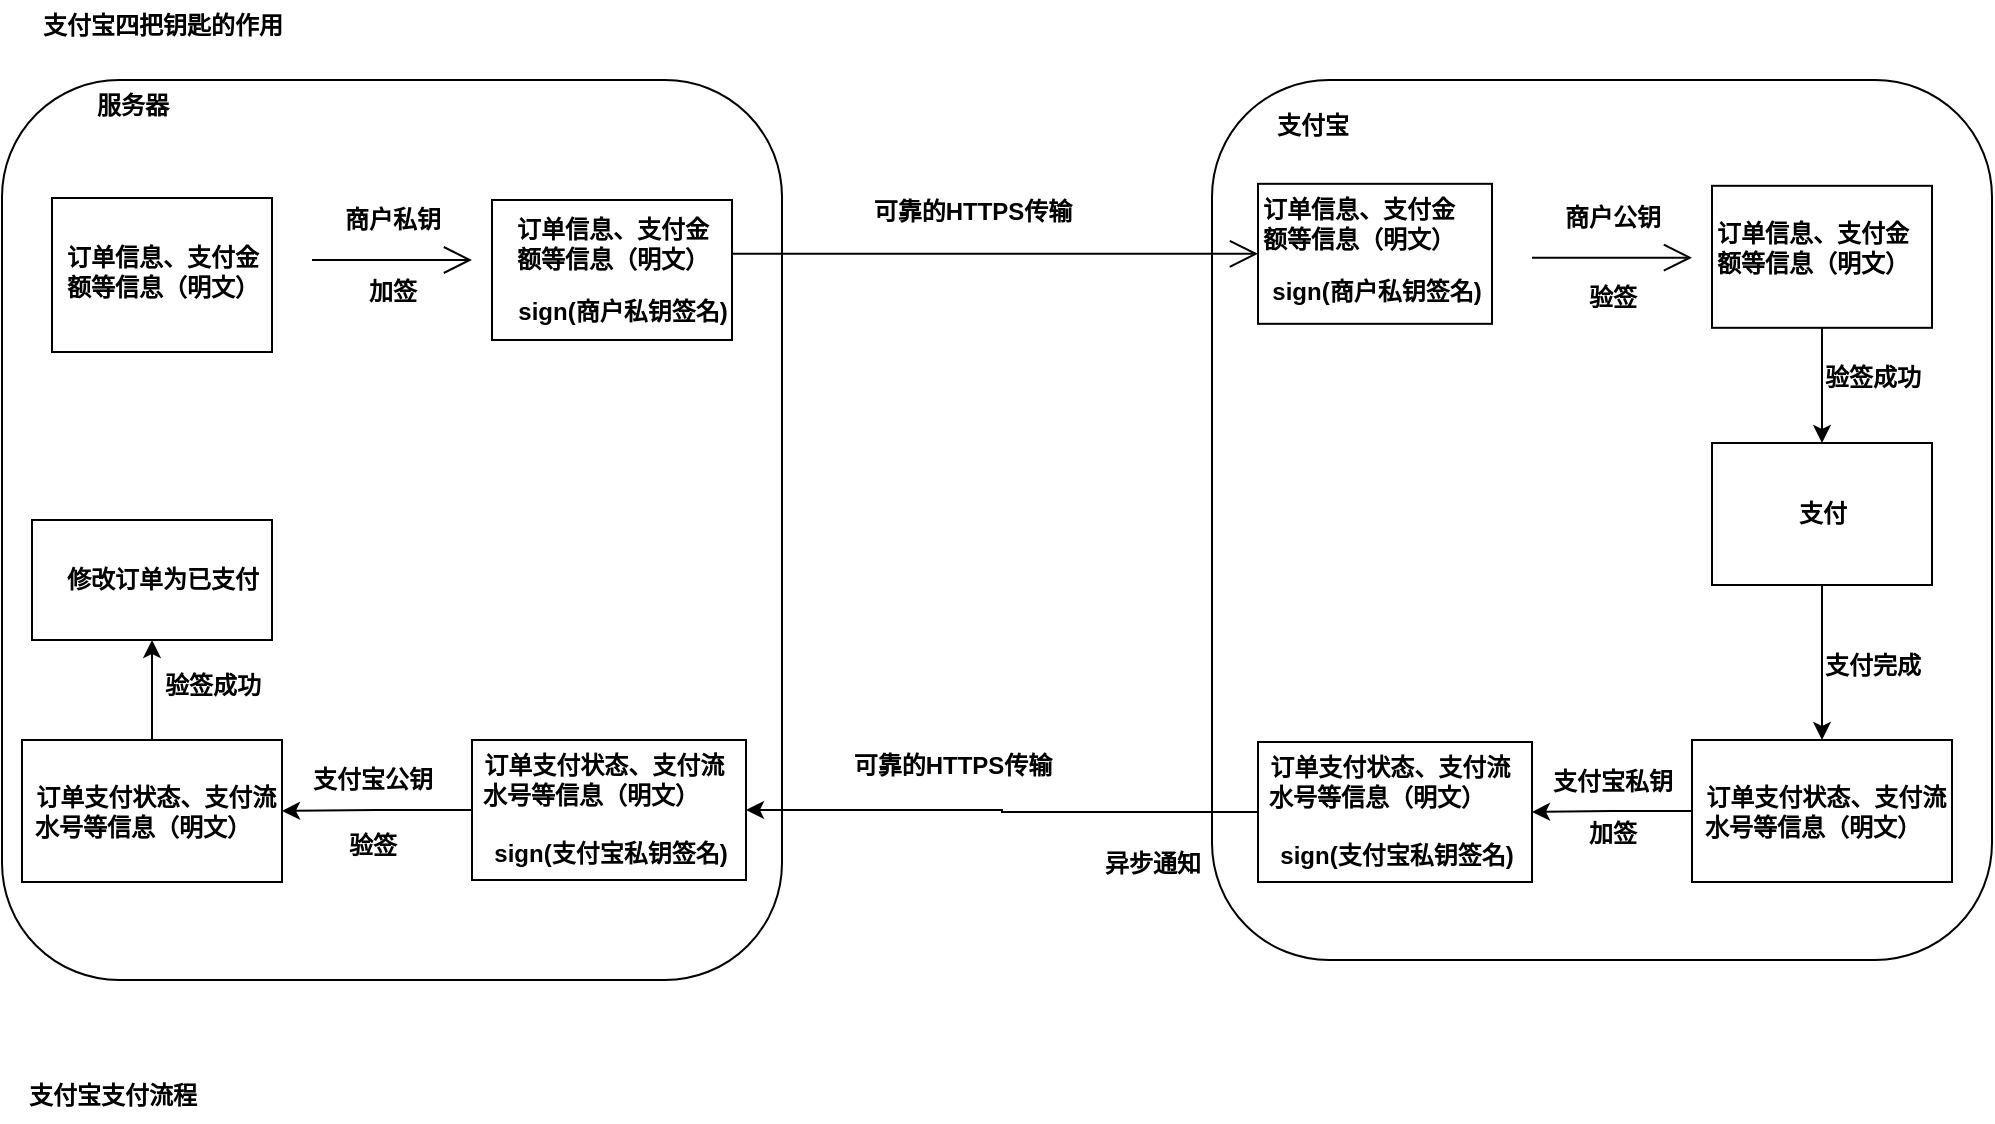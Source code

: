 <mxfile version="21.3.0" type="github">
  <diagram name="第 1 页" id="V0CLP1AJc3eMLi_e2w1N">
    <mxGraphModel dx="1124" dy="770" grid="1" gridSize="10" guides="1" tooltips="1" connect="1" arrows="1" fold="1" page="1" pageScale="1" pageWidth="827" pageHeight="1169" math="0" shadow="0">
      <root>
        <mxCell id="0" />
        <mxCell id="1" parent="0" />
        <mxCell id="Gzzt9cg2-Gzr6qvwIWBU-1" value="" style="rounded=1;whiteSpace=wrap;html=1;" vertex="1" parent="1">
          <mxGeometry x="55" y="90" width="390" height="450" as="geometry" />
        </mxCell>
        <mxCell id="Gzzt9cg2-Gzr6qvwIWBU-3" value="服务器" style="text;align=center;fontStyle=1;verticalAlign=middle;spacingLeft=3;spacingRight=3;strokeColor=none;rotatable=0;points=[[0,0.5],[1,0.5]];portConstraint=eastwest;html=1;" vertex="1" parent="1">
          <mxGeometry x="80" y="90" width="80" height="26" as="geometry" />
        </mxCell>
        <mxCell id="Gzzt9cg2-Gzr6qvwIWBU-4" value="" style="rounded=1;whiteSpace=wrap;html=1;" vertex="1" parent="1">
          <mxGeometry x="660" y="90" width="390" height="440" as="geometry" />
        </mxCell>
        <mxCell id="Gzzt9cg2-Gzr6qvwIWBU-5" value="支付宝" style="text;align=center;fontStyle=1;verticalAlign=middle;spacingLeft=3;spacingRight=3;strokeColor=none;rotatable=0;points=[[0,0.5],[1,0.5]];portConstraint=eastwest;html=1;" vertex="1" parent="1">
          <mxGeometry x="670" y="99.91" width="80" height="26" as="geometry" />
        </mxCell>
        <mxCell id="Gzzt9cg2-Gzr6qvwIWBU-11" value="支付宝四把钥匙的作用" style="text;align=center;fontStyle=1;verticalAlign=middle;spacingLeft=3;spacingRight=3;strokeColor=none;rotatable=0;points=[[0,0.5],[1,0.5]];portConstraint=eastwest;html=1;" vertex="1" parent="1">
          <mxGeometry x="95" y="50" width="80" height="26" as="geometry" />
        </mxCell>
        <mxCell id="Gzzt9cg2-Gzr6qvwIWBU-13" value="商户私钥" style="text;align=center;fontStyle=1;verticalAlign=middle;spacingLeft=3;spacingRight=3;strokeColor=none;rotatable=0;points=[[0,0.5],[1,0.5]];portConstraint=eastwest;html=1;" vertex="1" parent="1">
          <mxGeometry x="210" y="147" width="80" height="26" as="geometry" />
        </mxCell>
        <mxCell id="Gzzt9cg2-Gzr6qvwIWBU-17" value="" style="rounded=0;whiteSpace=wrap;html=1;" vertex="1" parent="1">
          <mxGeometry x="300" y="150" width="120" height="70" as="geometry" />
        </mxCell>
        <mxCell id="Gzzt9cg2-Gzr6qvwIWBU-19" value="订单信息、支付金&lt;br style=&quot;border-color: var(--border-color);&quot;&gt;额等信息（明文）" style="text;align=center;fontStyle=1;verticalAlign=middle;spacingLeft=3;spacingRight=3;strokeColor=none;rotatable=0;points=[[0,0.5],[1,0.5]];portConstraint=eastwest;html=1;" vertex="1" parent="1">
          <mxGeometry x="320" y="158.91" width="80" height="26" as="geometry" />
        </mxCell>
        <mxCell id="Gzzt9cg2-Gzr6qvwIWBU-20" value="sign(商户私钥签名)" style="text;align=center;fontStyle=1;verticalAlign=middle;spacingLeft=3;spacingRight=3;strokeColor=none;rotatable=0;points=[[0,0.5],[1,0.5]];portConstraint=eastwest;html=1;" vertex="1" parent="1">
          <mxGeometry x="325" y="193" width="80" height="26" as="geometry" />
        </mxCell>
        <mxCell id="Gzzt9cg2-Gzr6qvwIWBU-26" value="可靠的HTTPS传输" style="text;align=center;fontStyle=1;verticalAlign=middle;spacingLeft=3;spacingRight=3;strokeColor=none;rotatable=0;points=[[0,0.5],[1,0.5]];portConstraint=eastwest;html=1;" vertex="1" parent="1">
          <mxGeometry x="500" y="142.91" width="80" height="26" as="geometry" />
        </mxCell>
        <mxCell id="Gzzt9cg2-Gzr6qvwIWBU-29" value="" style="rounded=0;whiteSpace=wrap;html=1;" vertex="1" parent="1">
          <mxGeometry x="80" y="149" width="110" height="77" as="geometry" />
        </mxCell>
        <mxCell id="Gzzt9cg2-Gzr6qvwIWBU-30" value="订单信息、支付金&lt;br&gt;额等信息（明文）" style="text;align=center;fontStyle=1;verticalAlign=middle;spacingLeft=3;spacingRight=3;strokeColor=none;rotatable=0;points=[[0,0.5],[1,0.5]];portConstraint=eastwest;html=1;" vertex="1" parent="1">
          <mxGeometry x="95" y="173" width="80" height="26" as="geometry" />
        </mxCell>
        <mxCell id="Gzzt9cg2-Gzr6qvwIWBU-33" value="" style="endArrow=open;endFill=1;endSize=12;html=1;rounded=0;" edge="1" parent="1">
          <mxGeometry width="160" relative="1" as="geometry">
            <mxPoint x="210" y="180" as="sourcePoint" />
            <mxPoint x="290" y="180" as="targetPoint" />
          </mxGeometry>
        </mxCell>
        <mxCell id="Gzzt9cg2-Gzr6qvwIWBU-34" value="加签" style="text;align=center;fontStyle=1;verticalAlign=middle;spacingLeft=3;spacingRight=3;strokeColor=none;rotatable=0;points=[[0,0.5],[1,0.5]];portConstraint=eastwest;html=1;" vertex="1" parent="1">
          <mxGeometry x="210" y="183" width="80" height="26" as="geometry" />
        </mxCell>
        <mxCell id="Gzzt9cg2-Gzr6qvwIWBU-35" value="商户公钥" style="text;align=center;fontStyle=1;verticalAlign=middle;spacingLeft=3;spacingRight=3;strokeColor=none;rotatable=0;points=[[0,0.5],[1,0.5]];portConstraint=eastwest;html=1;" vertex="1" parent="1">
          <mxGeometry x="820" y="145.82" width="80" height="26" as="geometry" />
        </mxCell>
        <mxCell id="Gzzt9cg2-Gzr6qvwIWBU-36" value="" style="rounded=0;whiteSpace=wrap;html=1;" vertex="1" parent="1">
          <mxGeometry x="683" y="141.91" width="117" height="70" as="geometry" />
        </mxCell>
        <mxCell id="Gzzt9cg2-Gzr6qvwIWBU-37" value="订单信息、支付金&lt;br style=&quot;border-color: var(--border-color);&quot;&gt;额等信息（明文）" style="text;align=center;fontStyle=1;verticalAlign=middle;spacingLeft=3;spacingRight=3;strokeColor=none;rotatable=0;points=[[0,0.5],[1,0.5]];portConstraint=eastwest;html=1;" vertex="1" parent="1">
          <mxGeometry x="693" y="148.91" width="80" height="26" as="geometry" />
        </mxCell>
        <mxCell id="Gzzt9cg2-Gzr6qvwIWBU-38" value="sign(商户私钥签名)" style="text;align=center;fontStyle=1;verticalAlign=middle;spacingLeft=3;spacingRight=3;strokeColor=none;rotatable=0;points=[[0,0.5],[1,0.5]];portConstraint=eastwest;html=1;" vertex="1" parent="1">
          <mxGeometry x="701.5" y="183" width="80" height="26" as="geometry" />
        </mxCell>
        <mxCell id="Gzzt9cg2-Gzr6qvwIWBU-50" style="edgeStyle=orthogonalEdgeStyle;rounded=0;orthogonalLoop=1;jettySize=auto;html=1;exitX=0.5;exitY=1;exitDx=0;exitDy=0;" edge="1" parent="1" source="Gzzt9cg2-Gzr6qvwIWBU-39" target="Gzzt9cg2-Gzr6qvwIWBU-46">
          <mxGeometry relative="1" as="geometry" />
        </mxCell>
        <mxCell id="Gzzt9cg2-Gzr6qvwIWBU-39" value="" style="rounded=0;whiteSpace=wrap;html=1;" vertex="1" parent="1">
          <mxGeometry x="910" y="142.91" width="110" height="71" as="geometry" />
        </mxCell>
        <mxCell id="Gzzt9cg2-Gzr6qvwIWBU-40" value="订单信息、支付金&lt;br style=&quot;border-color: var(--border-color);&quot;&gt;额等信息（明文）" style="text;align=center;fontStyle=1;verticalAlign=middle;spacingLeft=3;spacingRight=3;strokeColor=none;rotatable=0;points=[[0,0.5],[1,0.5]];portConstraint=eastwest;html=1;" vertex="1" parent="1">
          <mxGeometry x="920" y="160.91" width="80" height="26" as="geometry" />
        </mxCell>
        <mxCell id="Gzzt9cg2-Gzr6qvwIWBU-41" value="" style="endArrow=open;endFill=1;endSize=12;html=1;rounded=0;" edge="1" parent="1">
          <mxGeometry width="160" relative="1" as="geometry">
            <mxPoint x="820" y="178.82" as="sourcePoint" />
            <mxPoint x="900" y="178.82" as="targetPoint" />
          </mxGeometry>
        </mxCell>
        <mxCell id="Gzzt9cg2-Gzr6qvwIWBU-43" value="验签" style="text;align=center;fontStyle=1;verticalAlign=middle;spacingLeft=3;spacingRight=3;strokeColor=none;rotatable=0;points=[[0,0.5],[1,0.5]];portConstraint=eastwest;html=1;" vertex="1" parent="1">
          <mxGeometry x="820" y="185.91" width="80" height="26" as="geometry" />
        </mxCell>
        <mxCell id="Gzzt9cg2-Gzr6qvwIWBU-44" value="" style="endArrow=open;endFill=1;endSize=12;html=1;rounded=0;entryX=0;entryY=0.5;entryDx=0;entryDy=0;exitX=1;exitY=0.384;exitDx=0;exitDy=0;exitPerimeter=0;" edge="1" parent="1" source="Gzzt9cg2-Gzr6qvwIWBU-17" target="Gzzt9cg2-Gzr6qvwIWBU-36">
          <mxGeometry width="160" relative="1" as="geometry">
            <mxPoint x="430" y="180" as="sourcePoint" />
            <mxPoint x="590" y="180" as="targetPoint" />
          </mxGeometry>
        </mxCell>
        <mxCell id="Gzzt9cg2-Gzr6qvwIWBU-51" style="edgeStyle=orthogonalEdgeStyle;rounded=0;orthogonalLoop=1;jettySize=auto;html=1;exitX=0.5;exitY=1;exitDx=0;exitDy=0;" edge="1" parent="1" source="Gzzt9cg2-Gzr6qvwIWBU-46" target="Gzzt9cg2-Gzr6qvwIWBU-47">
          <mxGeometry relative="1" as="geometry" />
        </mxCell>
        <mxCell id="Gzzt9cg2-Gzr6qvwIWBU-46" value="" style="rounded=0;whiteSpace=wrap;html=1;" vertex="1" parent="1">
          <mxGeometry x="910" y="271.5" width="110" height="71" as="geometry" />
        </mxCell>
        <mxCell id="Gzzt9cg2-Gzr6qvwIWBU-59" style="edgeStyle=orthogonalEdgeStyle;rounded=0;orthogonalLoop=1;jettySize=auto;html=1;exitX=0;exitY=0.5;exitDx=0;exitDy=0;entryX=1;entryY=0.5;entryDx=0;entryDy=0;" edge="1" parent="1" source="Gzzt9cg2-Gzr6qvwIWBU-47" target="Gzzt9cg2-Gzr6qvwIWBU-56">
          <mxGeometry relative="1" as="geometry" />
        </mxCell>
        <mxCell id="Gzzt9cg2-Gzr6qvwIWBU-47" value="" style="rounded=0;whiteSpace=wrap;html=1;" vertex="1" parent="1">
          <mxGeometry x="900" y="420" width="130" height="71" as="geometry" />
        </mxCell>
        <mxCell id="Gzzt9cg2-Gzr6qvwIWBU-49" value="支付" style="text;align=center;fontStyle=1;verticalAlign=middle;spacingLeft=3;spacingRight=3;strokeColor=none;rotatable=0;points=[[0,0.5],[1,0.5]];portConstraint=eastwest;html=1;" vertex="1" parent="1">
          <mxGeometry x="925" y="294" width="80" height="26" as="geometry" />
        </mxCell>
        <mxCell id="Gzzt9cg2-Gzr6qvwIWBU-52" value="支付完成" style="text;align=center;fontStyle=1;verticalAlign=middle;spacingLeft=3;spacingRight=3;strokeColor=none;rotatable=0;points=[[0,0.5],[1,0.5]];portConstraint=eastwest;html=1;" vertex="1" parent="1">
          <mxGeometry x="950" y="370" width="80" height="26" as="geometry" />
        </mxCell>
        <mxCell id="Gzzt9cg2-Gzr6qvwIWBU-53" value="&amp;nbsp; &amp;nbsp; 订单支付状态、支付流&lt;br style=&quot;border-color: var(--border-color);&quot;&gt;水号等信息（明文）" style="text;align=center;fontStyle=1;verticalAlign=middle;spacingLeft=3;spacingRight=3;strokeColor=none;rotatable=0;points=[[0,0.5],[1,0.5]];portConstraint=eastwest;html=1;" vertex="1" parent="1">
          <mxGeometry x="920" y="442.5" width="80" height="26" as="geometry" />
        </mxCell>
        <mxCell id="Gzzt9cg2-Gzr6qvwIWBU-75" style="edgeStyle=orthogonalEdgeStyle;rounded=0;orthogonalLoop=1;jettySize=auto;html=1;exitX=0;exitY=0.5;exitDx=0;exitDy=0;" edge="1" parent="1" source="Gzzt9cg2-Gzr6qvwIWBU-56" target="Gzzt9cg2-Gzr6qvwIWBU-62">
          <mxGeometry relative="1" as="geometry" />
        </mxCell>
        <mxCell id="Gzzt9cg2-Gzr6qvwIWBU-56" value="" style="rounded=0;whiteSpace=wrap;html=1;" vertex="1" parent="1">
          <mxGeometry x="683" y="421" width="137" height="70" as="geometry" />
        </mxCell>
        <mxCell id="Gzzt9cg2-Gzr6qvwIWBU-57" value="&amp;nbsp; &amp;nbsp; 订单支付状态、支付流&lt;br&gt;水号等信息（明文）" style="text;align=center;fontStyle=1;verticalAlign=middle;spacingLeft=3;spacingRight=3;strokeColor=none;rotatable=0;points=[[0,0.5],[1,0.5]];portConstraint=eastwest;html=1;" vertex="1" parent="1">
          <mxGeometry x="701.5" y="428" width="80" height="26" as="geometry" />
        </mxCell>
        <mxCell id="Gzzt9cg2-Gzr6qvwIWBU-58" value="sign(支付宝私钥签名)" style="text;align=center;fontStyle=1;verticalAlign=middle;spacingLeft=3;spacingRight=3;strokeColor=none;rotatable=0;points=[[0,0.5],[1,0.5]];portConstraint=eastwest;html=1;" vertex="1" parent="1">
          <mxGeometry x="711.5" y="465" width="80" height="26" as="geometry" />
        </mxCell>
        <mxCell id="Gzzt9cg2-Gzr6qvwIWBU-60" value="支付宝私钥" style="text;align=center;fontStyle=1;verticalAlign=middle;spacingLeft=3;spacingRight=3;strokeColor=none;rotatable=0;points=[[0,0.5],[1,0.5]];portConstraint=eastwest;html=1;" vertex="1" parent="1">
          <mxGeometry x="820" y="428" width="80" height="26" as="geometry" />
        </mxCell>
        <mxCell id="Gzzt9cg2-Gzr6qvwIWBU-61" value="加签" style="text;align=center;fontStyle=1;verticalAlign=middle;spacingLeft=3;spacingRight=3;strokeColor=none;rotatable=0;points=[[0,0.5],[1,0.5]];portConstraint=eastwest;html=1;" vertex="1" parent="1">
          <mxGeometry x="820" y="454" width="80" height="26" as="geometry" />
        </mxCell>
        <mxCell id="Gzzt9cg2-Gzr6qvwIWBU-62" value="" style="rounded=0;whiteSpace=wrap;html=1;" vertex="1" parent="1">
          <mxGeometry x="290" y="420" width="137" height="70" as="geometry" />
        </mxCell>
        <mxCell id="Gzzt9cg2-Gzr6qvwIWBU-63" value="&amp;nbsp; &amp;nbsp; 订单支付状态、支付流&lt;br&gt;水号等信息（明文）" style="text;align=center;fontStyle=1;verticalAlign=middle;spacingLeft=3;spacingRight=3;strokeColor=none;rotatable=0;points=[[0,0.5],[1,0.5]];portConstraint=eastwest;html=1;" vertex="1" parent="1">
          <mxGeometry x="308.5" y="427" width="80" height="26" as="geometry" />
        </mxCell>
        <mxCell id="Gzzt9cg2-Gzr6qvwIWBU-64" value="sign(支付宝私钥签名)" style="text;align=center;fontStyle=1;verticalAlign=middle;spacingLeft=3;spacingRight=3;strokeColor=none;rotatable=0;points=[[0,0.5],[1,0.5]];portConstraint=eastwest;html=1;" vertex="1" parent="1">
          <mxGeometry x="318.5" y="464" width="80" height="26" as="geometry" />
        </mxCell>
        <mxCell id="Gzzt9cg2-Gzr6qvwIWBU-81" style="edgeStyle=orthogonalEdgeStyle;rounded=0;orthogonalLoop=1;jettySize=auto;html=1;exitX=0.5;exitY=0;exitDx=0;exitDy=0;entryX=0.5;entryY=1;entryDx=0;entryDy=0;" edge="1" parent="1" source="Gzzt9cg2-Gzr6qvwIWBU-66" target="Gzzt9cg2-Gzr6qvwIWBU-79">
          <mxGeometry relative="1" as="geometry" />
        </mxCell>
        <mxCell id="Gzzt9cg2-Gzr6qvwIWBU-66" value="" style="rounded=0;whiteSpace=wrap;html=1;" vertex="1" parent="1">
          <mxGeometry x="65" y="420" width="130" height="71" as="geometry" />
        </mxCell>
        <mxCell id="Gzzt9cg2-Gzr6qvwIWBU-67" value="&amp;nbsp; &amp;nbsp; 订单支付状态、支付流&lt;br style=&quot;border-color: var(--border-color);&quot;&gt;水号等信息（明文）" style="text;align=center;fontStyle=1;verticalAlign=middle;spacingLeft=3;spacingRight=3;strokeColor=none;rotatable=0;points=[[0,0.5],[1,0.5]];portConstraint=eastwest;html=1;" vertex="1" parent="1">
          <mxGeometry x="85" y="442.5" width="80" height="26" as="geometry" />
        </mxCell>
        <mxCell id="Gzzt9cg2-Gzr6qvwIWBU-70" style="edgeStyle=orthogonalEdgeStyle;rounded=0;orthogonalLoop=1;jettySize=auto;html=1;exitX=0;exitY=0.5;exitDx=0;exitDy=0;entryX=1;entryY=0.5;entryDx=0;entryDy=0;" edge="1" parent="1" source="Gzzt9cg2-Gzr6qvwIWBU-62" target="Gzzt9cg2-Gzr6qvwIWBU-66">
          <mxGeometry relative="1" as="geometry">
            <mxPoint x="200" y="458" as="targetPoint" />
            <mxPoint x="280" y="458" as="sourcePoint" />
          </mxGeometry>
        </mxCell>
        <mxCell id="Gzzt9cg2-Gzr6qvwIWBU-71" value="支付宝公钥" style="text;align=center;fontStyle=1;verticalAlign=middle;spacingLeft=3;spacingRight=3;strokeColor=none;rotatable=0;points=[[0,0.5],[1,0.5]];portConstraint=eastwest;html=1;" vertex="1" parent="1">
          <mxGeometry x="200" y="427" width="80" height="26" as="geometry" />
        </mxCell>
        <mxCell id="Gzzt9cg2-Gzr6qvwIWBU-74" value="验签" style="text;align=center;fontStyle=1;verticalAlign=middle;spacingLeft=3;spacingRight=3;strokeColor=none;rotatable=0;points=[[0,0.5],[1,0.5]];portConstraint=eastwest;html=1;" vertex="1" parent="1">
          <mxGeometry x="200" y="460" width="80" height="26" as="geometry" />
        </mxCell>
        <mxCell id="Gzzt9cg2-Gzr6qvwIWBU-76" value="可靠的HTTPS传输" style="text;align=center;fontStyle=1;verticalAlign=middle;spacingLeft=3;spacingRight=3;strokeColor=none;rotatable=0;points=[[0,0.5],[1,0.5]];portConstraint=eastwest;html=1;" vertex="1" parent="1">
          <mxGeometry x="490" y="420" width="80" height="26" as="geometry" />
        </mxCell>
        <mxCell id="Gzzt9cg2-Gzr6qvwIWBU-77" value="异步通知" style="text;align=center;fontStyle=1;verticalAlign=middle;spacingLeft=3;spacingRight=3;strokeColor=none;rotatable=0;points=[[0,0.5],[1,0.5]];portConstraint=eastwest;html=1;" vertex="1" parent="1">
          <mxGeometry x="590" y="468.5" width="80" height="26" as="geometry" />
        </mxCell>
        <mxCell id="Gzzt9cg2-Gzr6qvwIWBU-78" value="验签成功" style="text;align=center;fontStyle=1;verticalAlign=middle;spacingLeft=3;spacingRight=3;strokeColor=none;rotatable=0;points=[[0,0.5],[1,0.5]];portConstraint=eastwest;html=1;" vertex="1" parent="1">
          <mxGeometry x="950" y="226" width="80" height="26" as="geometry" />
        </mxCell>
        <mxCell id="Gzzt9cg2-Gzr6qvwIWBU-79" value="" style="rounded=0;whiteSpace=wrap;html=1;" vertex="1" parent="1">
          <mxGeometry x="70" y="310" width="120" height="60" as="geometry" />
        </mxCell>
        <mxCell id="Gzzt9cg2-Gzr6qvwIWBU-80" value="修改订单为已支付" style="text;align=center;fontStyle=1;verticalAlign=middle;spacingLeft=3;spacingRight=3;strokeColor=none;rotatable=0;points=[[0,0.5],[1,0.5]];portConstraint=eastwest;html=1;" vertex="1" parent="1">
          <mxGeometry x="95" y="327" width="80" height="26" as="geometry" />
        </mxCell>
        <mxCell id="Gzzt9cg2-Gzr6qvwIWBU-82" value="验签成功" style="text;align=center;fontStyle=1;verticalAlign=middle;spacingLeft=3;spacingRight=3;strokeColor=none;rotatable=0;points=[[0,0.5],[1,0.5]];portConstraint=eastwest;html=1;" vertex="1" parent="1">
          <mxGeometry x="120" y="380" width="80" height="26" as="geometry" />
        </mxCell>
        <mxCell id="Gzzt9cg2-Gzr6qvwIWBU-83" value="支付宝支付流程" style="text;align=center;fontStyle=1;verticalAlign=middle;spacingLeft=3;spacingRight=3;strokeColor=none;rotatable=0;points=[[0,0.5],[1,0.5]];portConstraint=eastwest;html=1;" vertex="1" parent="1">
          <mxGeometry x="70" y="585" width="80" height="26" as="geometry" />
        </mxCell>
      </root>
    </mxGraphModel>
  </diagram>
</mxfile>
